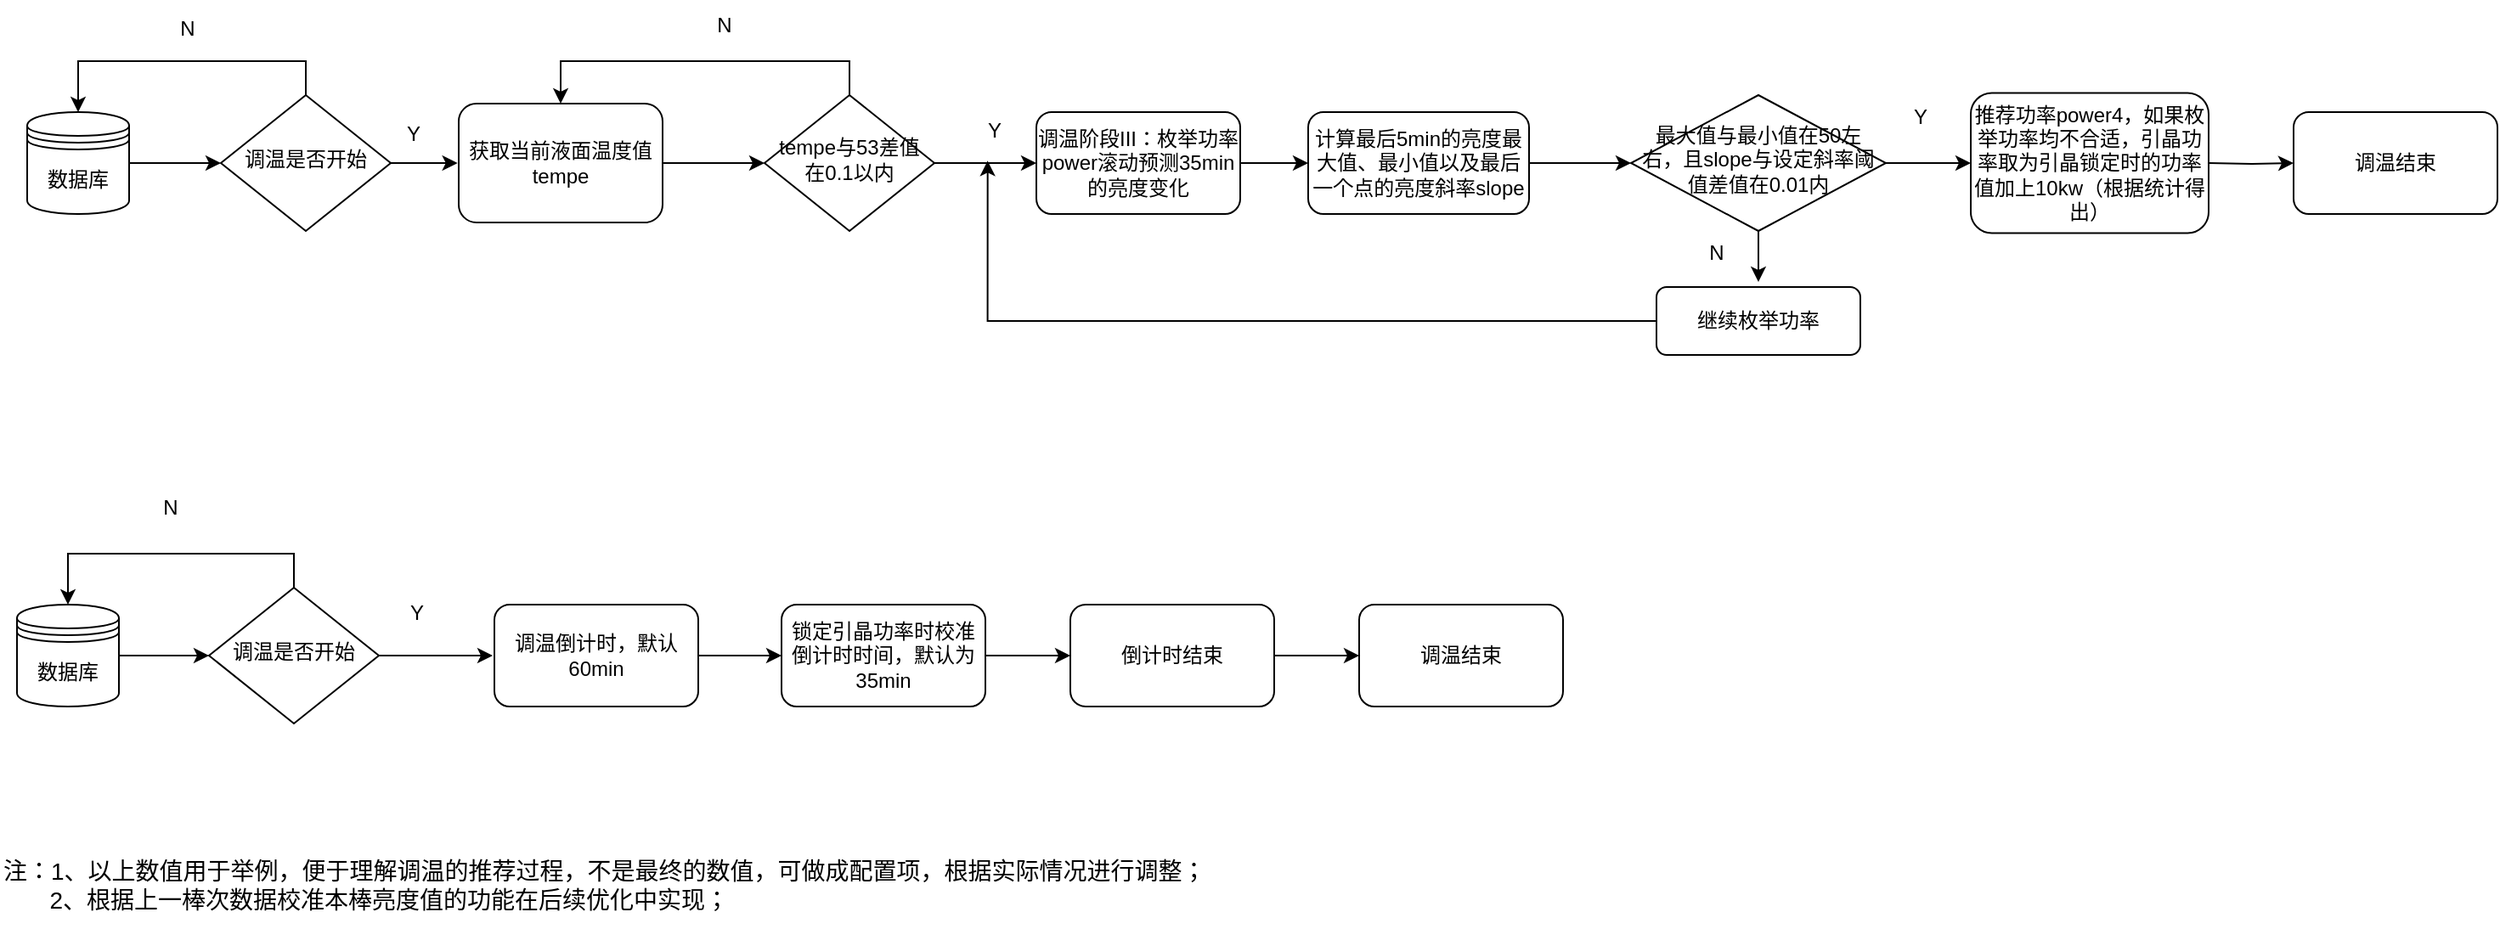 <mxfile version="22.0.4" type="github">
  <diagram name="第 1 页" id="JTO5u36G0om0MWuu-yj3">
    <mxGraphModel dx="794" dy="432" grid="1" gridSize="10" guides="1" tooltips="1" connect="1" arrows="1" fold="1" page="1" pageScale="1" pageWidth="3300" pageHeight="4681" math="0" shadow="0">
      <root>
        <mxCell id="0" />
        <mxCell id="1" parent="0" />
        <mxCell id="SXPOIJ-vD9o7ESTwps49-1" style="edgeStyle=orthogonalEdgeStyle;rounded=0;orthogonalLoop=1;jettySize=auto;html=1;exitX=0.5;exitY=0;exitDx=0;exitDy=0;entryX=0.5;entryY=0;entryDx=0;entryDy=0;labelBackgroundColor=none;fontColor=default;" edge="1" parent="1" source="SXPOIJ-vD9o7ESTwps49-3" target="SXPOIJ-vD9o7ESTwps49-5">
          <mxGeometry relative="1" as="geometry" />
        </mxCell>
        <mxCell id="SXPOIJ-vD9o7ESTwps49-2" style="edgeStyle=orthogonalEdgeStyle;rounded=0;orthogonalLoop=1;jettySize=auto;html=1;exitX=1;exitY=0.5;exitDx=0;exitDy=0;labelBackgroundColor=none;fontColor=default;" edge="1" parent="1" source="SXPOIJ-vD9o7ESTwps49-3">
          <mxGeometry relative="1" as="geometry">
            <mxPoint x="309.333" y="210" as="targetPoint" />
          </mxGeometry>
        </mxCell>
        <mxCell id="SXPOIJ-vD9o7ESTwps49-3" value="调温是否开始" style="rhombus;whiteSpace=wrap;html=1;shadow=0;fontFamily=Helvetica;fontSize=12;align=center;strokeWidth=1;spacing=6;spacingTop=-4;labelBackgroundColor=none;" vertex="1" parent="1">
          <mxGeometry x="170" y="170" width="100" height="80" as="geometry" />
        </mxCell>
        <mxCell id="SXPOIJ-vD9o7ESTwps49-4" style="edgeStyle=orthogonalEdgeStyle;rounded=0;orthogonalLoop=1;jettySize=auto;html=1;exitX=1;exitY=0.5;exitDx=0;exitDy=0;entryX=0;entryY=0.5;entryDx=0;entryDy=0;labelBackgroundColor=none;fontColor=default;" edge="1" parent="1" source="SXPOIJ-vD9o7ESTwps49-5" target="SXPOIJ-vD9o7ESTwps49-3">
          <mxGeometry relative="1" as="geometry" />
        </mxCell>
        <mxCell id="SXPOIJ-vD9o7ESTwps49-5" value="数据库" style="shape=datastore;whiteSpace=wrap;html=1;labelBackgroundColor=none;" vertex="1" parent="1">
          <mxGeometry x="56" y="180" width="60" height="60" as="geometry" />
        </mxCell>
        <mxCell id="SXPOIJ-vD9o7ESTwps49-8" value="N" style="text;html=1;align=center;verticalAlign=middle;resizable=0;points=[];autosize=1;strokeColor=none;fillColor=none;labelBackgroundColor=none;" vertex="1" parent="1">
          <mxGeometry x="136" y="118" width="27" height="26" as="geometry" />
        </mxCell>
        <mxCell id="SXPOIJ-vD9o7ESTwps49-9" value="Y" style="text;html=1;align=center;verticalAlign=middle;resizable=0;points=[];autosize=1;strokeColor=none;fillColor=none;labelBackgroundColor=none;" vertex="1" parent="1">
          <mxGeometry x="270" y="180" width="26" height="26" as="geometry" />
        </mxCell>
        <mxCell id="SXPOIJ-vD9o7ESTwps49-47" style="edgeStyle=orthogonalEdgeStyle;rounded=0;orthogonalLoop=1;jettySize=auto;html=1;exitX=1;exitY=0.5;exitDx=0;exitDy=0;entryX=0;entryY=0.5;entryDx=0;entryDy=0;" edge="1" parent="1" source="SXPOIJ-vD9o7ESTwps49-48" target="SXPOIJ-vD9o7ESTwps49-51">
          <mxGeometry relative="1" as="geometry" />
        </mxCell>
        <mxCell id="SXPOIJ-vD9o7ESTwps49-48" value="数据库" style="shape=datastore;whiteSpace=wrap;html=1;labelBackgroundColor=none;" vertex="1" parent="1">
          <mxGeometry x="50" y="470" width="60" height="60" as="geometry" />
        </mxCell>
        <mxCell id="SXPOIJ-vD9o7ESTwps49-49" style="edgeStyle=orthogonalEdgeStyle;rounded=0;orthogonalLoop=1;jettySize=auto;html=1;exitX=0.5;exitY=0;exitDx=0;exitDy=0;entryX=0.5;entryY=0;entryDx=0;entryDy=0;" edge="1" parent="1" source="SXPOIJ-vD9o7ESTwps49-51" target="SXPOIJ-vD9o7ESTwps49-48">
          <mxGeometry relative="1" as="geometry" />
        </mxCell>
        <mxCell id="SXPOIJ-vD9o7ESTwps49-50" style="edgeStyle=orthogonalEdgeStyle;rounded=0;orthogonalLoop=1;jettySize=auto;html=1;exitX=1;exitY=0.5;exitDx=0;exitDy=0;" edge="1" parent="1" source="SXPOIJ-vD9o7ESTwps49-51">
          <mxGeometry relative="1" as="geometry">
            <mxPoint x="330" y="500" as="targetPoint" />
          </mxGeometry>
        </mxCell>
        <mxCell id="SXPOIJ-vD9o7ESTwps49-51" value="调温是否开始" style="rhombus;whiteSpace=wrap;html=1;shadow=0;fontFamily=Helvetica;fontSize=12;align=center;strokeWidth=1;spacing=6;spacingTop=-4;labelBackgroundColor=none;" vertex="1" parent="1">
          <mxGeometry x="163" y="460" width="100" height="80" as="geometry" />
        </mxCell>
        <mxCell id="SXPOIJ-vD9o7ESTwps49-52" value="N" style="text;html=1;align=center;verticalAlign=middle;resizable=0;points=[];autosize=1;strokeColor=none;fillColor=none;" vertex="1" parent="1">
          <mxGeometry x="125" y="398" width="30" height="30" as="geometry" />
        </mxCell>
        <mxCell id="SXPOIJ-vD9o7ESTwps49-53" value="Y" style="text;html=1;align=center;verticalAlign=middle;resizable=0;points=[];autosize=1;strokeColor=none;fillColor=none;" vertex="1" parent="1">
          <mxGeometry x="270" y="460" width="30" height="30" as="geometry" />
        </mxCell>
        <mxCell id="SXPOIJ-vD9o7ESTwps49-54" style="edgeStyle=orthogonalEdgeStyle;rounded=0;orthogonalLoop=1;jettySize=auto;html=1;exitX=1;exitY=0.5;exitDx=0;exitDy=0;entryX=0;entryY=0.5;entryDx=0;entryDy=0;" edge="1" parent="1" source="SXPOIJ-vD9o7ESTwps49-55" target="SXPOIJ-vD9o7ESTwps49-57">
          <mxGeometry relative="1" as="geometry" />
        </mxCell>
        <mxCell id="SXPOIJ-vD9o7ESTwps49-55" value="调温倒计时，默认60min" style="rounded=1;whiteSpace=wrap;html=1;fontSize=12;glass=0;strokeWidth=1;shadow=0;labelBackgroundColor=none;" vertex="1" parent="1">
          <mxGeometry x="331" y="470" width="120" height="60" as="geometry" />
        </mxCell>
        <mxCell id="SXPOIJ-vD9o7ESTwps49-56" style="edgeStyle=orthogonalEdgeStyle;rounded=0;orthogonalLoop=1;jettySize=auto;html=1;exitX=1;exitY=0.5;exitDx=0;exitDy=0;entryX=0;entryY=0.5;entryDx=0;entryDy=0;" edge="1" parent="1" source="SXPOIJ-vD9o7ESTwps49-57" target="SXPOIJ-vD9o7ESTwps49-59">
          <mxGeometry relative="1" as="geometry" />
        </mxCell>
        <mxCell id="SXPOIJ-vD9o7ESTwps49-57" value="锁定引晶功率时校准倒计时时间，默认为35min" style="rounded=1;whiteSpace=wrap;html=1;fontSize=12;glass=0;strokeWidth=1;shadow=0;labelBackgroundColor=none;" vertex="1" parent="1">
          <mxGeometry x="500" y="470" width="120" height="60" as="geometry" />
        </mxCell>
        <mxCell id="SXPOIJ-vD9o7ESTwps49-58" style="edgeStyle=orthogonalEdgeStyle;rounded=0;orthogonalLoop=1;jettySize=auto;html=1;exitX=1;exitY=0.5;exitDx=0;exitDy=0;entryX=0;entryY=0.5;entryDx=0;entryDy=0;" edge="1" parent="1" source="SXPOIJ-vD9o7ESTwps49-59" target="SXPOIJ-vD9o7ESTwps49-60">
          <mxGeometry relative="1" as="geometry" />
        </mxCell>
        <mxCell id="SXPOIJ-vD9o7ESTwps49-59" value="倒计时结束" style="rounded=1;whiteSpace=wrap;html=1;fontSize=12;glass=0;strokeWidth=1;shadow=0;labelBackgroundColor=none;" vertex="1" parent="1">
          <mxGeometry x="670" y="470" width="120" height="60" as="geometry" />
        </mxCell>
        <mxCell id="SXPOIJ-vD9o7ESTwps49-60" value="调温结束" style="rounded=1;whiteSpace=wrap;html=1;fontSize=12;glass=0;strokeWidth=1;shadow=0;labelBackgroundColor=none;" vertex="1" parent="1">
          <mxGeometry x="840" y="470" width="120" height="60" as="geometry" />
        </mxCell>
        <mxCell id="SXPOIJ-vD9o7ESTwps49-61" style="edgeStyle=orthogonalEdgeStyle;rounded=0;orthogonalLoop=1;jettySize=auto;html=1;exitX=1;exitY=0.5;exitDx=0;exitDy=0;entryX=0;entryY=0.5;entryDx=0;entryDy=0;labelBackgroundColor=none;fontColor=default;" edge="1" parent="1" source="SXPOIJ-vD9o7ESTwps49-62" target="SXPOIJ-vD9o7ESTwps49-66">
          <mxGeometry relative="1" as="geometry" />
        </mxCell>
        <mxCell id="SXPOIJ-vD9o7ESTwps49-81" style="edgeStyle=orthogonalEdgeStyle;rounded=0;orthogonalLoop=1;jettySize=auto;html=1;exitX=0.5;exitY=0;exitDx=0;exitDy=0;entryX=0.5;entryY=0;entryDx=0;entryDy=0;" edge="1" parent="1" source="SXPOIJ-vD9o7ESTwps49-62" target="SXPOIJ-vD9o7ESTwps49-78">
          <mxGeometry relative="1" as="geometry" />
        </mxCell>
        <mxCell id="SXPOIJ-vD9o7ESTwps49-62" value="tempe与53差值在0.1以内" style="rhombus;whiteSpace=wrap;html=1;shadow=0;fontFamily=Helvetica;fontSize=12;align=center;strokeWidth=1;spacing=6;spacingTop=-4;labelBackgroundColor=none;" vertex="1" parent="1">
          <mxGeometry x="490" y="170" width="100" height="80" as="geometry" />
        </mxCell>
        <mxCell id="SXPOIJ-vD9o7ESTwps49-64" value="N" style="text;html=1;align=center;verticalAlign=middle;resizable=0;points=[];autosize=1;strokeColor=none;fillColor=none;labelBackgroundColor=none;" vertex="1" parent="1">
          <mxGeometry x="451" y="114" width="30" height="30" as="geometry" />
        </mxCell>
        <mxCell id="SXPOIJ-vD9o7ESTwps49-65" style="edgeStyle=orthogonalEdgeStyle;rounded=0;orthogonalLoop=1;jettySize=auto;html=1;exitX=1;exitY=0.5;exitDx=0;exitDy=0;entryX=0;entryY=0.5;entryDx=0;entryDy=0;" edge="1" parent="1" source="SXPOIJ-vD9o7ESTwps49-66" target="SXPOIJ-vD9o7ESTwps49-69">
          <mxGeometry relative="1" as="geometry" />
        </mxCell>
        <mxCell id="SXPOIJ-vD9o7ESTwps49-66" value="调温阶段III：枚举功率power滚动预测35min的亮度变化" style="rounded=1;whiteSpace=wrap;html=1;fontSize=12;glass=0;strokeWidth=1;shadow=0;labelBackgroundColor=none;" vertex="1" parent="1">
          <mxGeometry x="650" y="180" width="120" height="60" as="geometry" />
        </mxCell>
        <mxCell id="SXPOIJ-vD9o7ESTwps49-67" value="Y" style="text;html=1;align=center;verticalAlign=middle;resizable=0;points=[];autosize=1;strokeColor=none;fillColor=none;labelBackgroundColor=none;" vertex="1" parent="1">
          <mxGeometry x="610" y="176" width="30" height="30" as="geometry" />
        </mxCell>
        <mxCell id="SXPOIJ-vD9o7ESTwps49-68" style="edgeStyle=orthogonalEdgeStyle;rounded=0;orthogonalLoop=1;jettySize=auto;html=1;exitX=1;exitY=0.5;exitDx=0;exitDy=0;" edge="1" parent="1" source="SXPOIJ-vD9o7ESTwps49-69" target="SXPOIJ-vD9o7ESTwps49-72">
          <mxGeometry relative="1" as="geometry" />
        </mxCell>
        <mxCell id="SXPOIJ-vD9o7ESTwps49-69" value="计算最后5min的亮度最大值、最小值以及最后一个点的亮度斜率slope" style="rounded=1;whiteSpace=wrap;html=1;fontSize=12;glass=0;strokeWidth=1;shadow=0;labelBackgroundColor=none;" vertex="1" parent="1">
          <mxGeometry x="810" y="180" width="130" height="60" as="geometry" />
        </mxCell>
        <mxCell id="SXPOIJ-vD9o7ESTwps49-70" style="edgeStyle=orthogonalEdgeStyle;rounded=0;orthogonalLoop=1;jettySize=auto;html=1;exitX=1;exitY=0.5;exitDx=0;exitDy=0;" edge="1" parent="1" source="SXPOIJ-vD9o7ESTwps49-72">
          <mxGeometry relative="1" as="geometry">
            <mxPoint x="1200" y="210" as="targetPoint" />
          </mxGeometry>
        </mxCell>
        <mxCell id="SXPOIJ-vD9o7ESTwps49-71" style="edgeStyle=orthogonalEdgeStyle;rounded=0;orthogonalLoop=1;jettySize=auto;html=1;exitX=0.5;exitY=1;exitDx=0;exitDy=0;" edge="1" parent="1" source="SXPOIJ-vD9o7ESTwps49-72">
          <mxGeometry relative="1" as="geometry">
            <mxPoint x="1075" y="280" as="targetPoint" />
            <Array as="points">
              <mxPoint x="1075" y="280" />
              <mxPoint x="1075" y="280" />
            </Array>
          </mxGeometry>
        </mxCell>
        <mxCell id="SXPOIJ-vD9o7ESTwps49-72" value="最大值与最小值在50左右，且slope与设定斜率阈值差值在0.01内" style="rhombus;whiteSpace=wrap;html=1;shadow=0;fontFamily=Helvetica;fontSize=12;align=center;strokeWidth=1;spacing=6;spacingTop=-4;labelBackgroundColor=none;" vertex="1" parent="1">
          <mxGeometry x="1000" y="170" width="150" height="80" as="geometry" />
        </mxCell>
        <mxCell id="SXPOIJ-vD9o7ESTwps49-73" style="edgeStyle=orthogonalEdgeStyle;rounded=0;orthogonalLoop=1;jettySize=auto;html=1;exitX=1;exitY=0.5;exitDx=0;exitDy=0;entryX=0;entryY=0.5;entryDx=0;entryDy=0;" edge="1" parent="1" target="SXPOIJ-vD9o7ESTwps49-75">
          <mxGeometry relative="1" as="geometry">
            <mxPoint x="1340" y="210" as="sourcePoint" />
          </mxGeometry>
        </mxCell>
        <mxCell id="SXPOIJ-vD9o7ESTwps49-75" value="调温结束" style="rounded=1;whiteSpace=wrap;html=1;fontSize=12;glass=0;strokeWidth=1;shadow=0;labelBackgroundColor=none;" vertex="1" parent="1">
          <mxGeometry x="1390" y="180" width="120" height="60" as="geometry" />
        </mxCell>
        <mxCell id="SXPOIJ-vD9o7ESTwps49-76" value="继续枚举功率" style="rounded=1;whiteSpace=wrap;html=1;fontSize=12;glass=0;strokeWidth=1;shadow=0;labelBackgroundColor=none;" vertex="1" parent="1">
          <mxGeometry x="1015" y="283" width="120" height="40" as="geometry" />
        </mxCell>
        <mxCell id="SXPOIJ-vD9o7ESTwps49-77" style="edgeStyle=orthogonalEdgeStyle;rounded=0;orthogonalLoop=1;jettySize=auto;html=1;exitX=0;exitY=0.5;exitDx=0;exitDy=0;entryX=0.378;entryY=1.089;entryDx=0;entryDy=0;entryPerimeter=0;" edge="1" parent="1" source="SXPOIJ-vD9o7ESTwps49-76" target="SXPOIJ-vD9o7ESTwps49-67">
          <mxGeometry relative="1" as="geometry" />
        </mxCell>
        <mxCell id="SXPOIJ-vD9o7ESTwps49-79" style="edgeStyle=orthogonalEdgeStyle;rounded=0;orthogonalLoop=1;jettySize=auto;html=1;exitX=1;exitY=0.5;exitDx=0;exitDy=0;entryX=0;entryY=0.5;entryDx=0;entryDy=0;" edge="1" parent="1" source="SXPOIJ-vD9o7ESTwps49-78" target="SXPOIJ-vD9o7ESTwps49-62">
          <mxGeometry relative="1" as="geometry" />
        </mxCell>
        <mxCell id="SXPOIJ-vD9o7ESTwps49-78" value="获取当前液面温度值tempe" style="rounded=1;whiteSpace=wrap;html=1;fontSize=12;glass=0;strokeWidth=1;shadow=0;labelBackgroundColor=none;" vertex="1" parent="1">
          <mxGeometry x="310" y="175" width="120" height="70" as="geometry" />
        </mxCell>
        <mxCell id="SXPOIJ-vD9o7ESTwps49-82" value="Y" style="text;html=1;align=center;verticalAlign=middle;resizable=0;points=[];autosize=1;strokeColor=none;fillColor=none;" vertex="1" parent="1">
          <mxGeometry x="1155" y="168" width="30" height="30" as="geometry" />
        </mxCell>
        <mxCell id="SXPOIJ-vD9o7ESTwps49-83" value="N" style="text;html=1;align=center;verticalAlign=middle;resizable=0;points=[];autosize=1;strokeColor=none;fillColor=none;" vertex="1" parent="1">
          <mxGeometry x="1035" y="248" width="30" height="30" as="geometry" />
        </mxCell>
        <mxCell id="SXPOIJ-vD9o7ESTwps49-84" value="&lt;font style=&quot;font-size: 14px;&quot;&gt;注：1、以上数值用于举例，便于理解调温的推荐过程，不是最终的数值，可做成配置项，根据实际情况进行调整；&lt;br&gt;&amp;nbsp; &amp;nbsp; &amp;nbsp; &amp;nbsp;2、根据上一棒次数据校准本棒亮度值的功能在后续优化中实现；&lt;br&gt;&lt;/font&gt;" style="text;html=1;align=left;verticalAlign=middle;resizable=0;points=[];autosize=1;strokeColor=none;fillColor=none;" vertex="1" parent="1">
          <mxGeometry x="40" y="610" width="730" height="50" as="geometry" />
        </mxCell>
        <mxCell id="SXPOIJ-vD9o7ESTwps49-85" value="推荐功率power4，如果枚举功率均不合适，引晶功率取为引晶锁定时的功率值加上10kw（根据统计得出）" style="rounded=1;whiteSpace=wrap;html=1;fontSize=12;glass=0;strokeWidth=1;shadow=0;labelBackgroundColor=none;" vertex="1" parent="1">
          <mxGeometry x="1200" y="168.75" width="140" height="82.5" as="geometry" />
        </mxCell>
      </root>
    </mxGraphModel>
  </diagram>
</mxfile>
